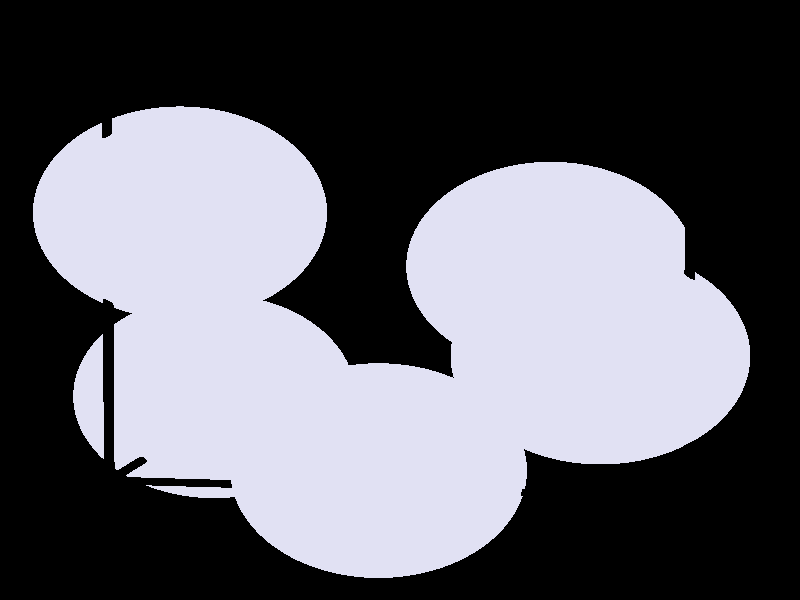 #include "colors.inc"
#include "finish.inc"

global_settings {assumed_gamma 1 max_trace_level 6}
background {color White transmit 1.0}
camera {perspective
  right -7.30*x up 7.57*y
  direction 50.00*z
  location <0,0,50.00> look_at <0,0,0>}


light_source {<  2.00,   3.00,  40.00> color White
  area_light <0.70, 0, 0>, <0, 0.70, 0>, 3, 3
  adaptive 1 jitter}
// no fog
#declare simple = finish {phong 0.7}
#declare pale = finish {ambient 0.5 diffuse 0.85 roughness 0.001 specular 0.200 }
#declare intermediate = finish {ambient 0.3 diffuse 0.6 specular 0.1 roughness 0.04}
#declare vmd = finish {ambient 0.0 diffuse 0.65 phong 0.1 phong_size 40.0 specular 0.5 }
#declare jmol = finish {ambient 0.2 diffuse 0.6 specular 1 roughness 0.001 metallic}
#declare ase2 = finish {ambient 0.05 brilliance 3 diffuse 0.6 metallic specular 0.7 roughness 0.04 reflection 0.15}
#declare ase3 = finish {ambient 0.15 brilliance 2 diffuse 0.6 metallic specular 1.0 roughness 0.001 reflection 0.0}
#declare glass = finish {ambient 0.05 diffuse 0.3 specular 1.0 roughness 0.001}
#declare glass2 = finish {ambient 0.01 diffuse 0.3 specular 1.0 reflection 0.25 roughness 0.001}
#declare Rcell = 0.050;
#declare Rbond = 0.100;

#macro atom(LOC, R, COL, TRANS, FIN)
  sphere{LOC, R texture{pigment{color COL transmit TRANS} finish{FIN}}}
#end
#macro constrain(LOC, R, COL, TRANS FIN)
union{torus{R, Rcell rotate 45*z texture{pigment{color COL transmit TRANS} finish{FIN}}}
     torus{R, Rcell rotate -45*z texture{pigment{color COL transmit TRANS} finish{FIN}}}
     translate LOC}
#end

cylinder {< -2.75,  -2.36,  -1.84>, < -1.95,  -1.68,  -6.03>, Rcell pigment {Black}}
cylinder {< -2.73,   2.93,  -0.99>, < -1.93,   3.60,  -5.18>, Rcell pigment {Black}}
cylinder {<  2.67,   2.76,   0.01>, <  3.47,   3.43,  -4.18>, Rcell pigment {Black}}
cylinder {<  2.66,  -2.53,  -0.84>, <  3.46,  -1.86,  -5.03>, Rcell pigment {Black}}
cylinder {< -2.75,  -2.36,  -1.84>, < -2.73,   2.93,  -0.99>, Rcell pigment {Black}}
cylinder {< -1.95,  -1.68,  -6.03>, < -1.93,   3.60,  -5.18>, Rcell pigment {Black}}
cylinder {<  3.46,  -1.86,  -5.03>, <  3.47,   3.43,  -4.18>, Rcell pigment {Black}}
cylinder {<  2.66,  -2.53,  -0.84>, <  2.67,   2.76,   0.01>, Rcell pigment {Black}}
cylinder {< -2.75,  -2.36,  -1.84>, <  2.66,  -2.53,  -0.84>, Rcell pigment {Black}}
cylinder {< -1.95,  -1.68,  -6.03>, <  3.46,  -1.86,  -5.03>, Rcell pigment {Black}}
cylinder {< -1.93,   3.60,  -5.18>, <  3.47,   3.43,  -4.18>, Rcell pigment {Black}}
cylinder {< -2.73,   2.93,  -0.99>, <  2.67,   2.76,   0.01>, Rcell pigment {Black}}
atom(< -2.08,   1.14,  -1.84>, 1.39, rgb <0.75, 0.75, 0.90>, 0.0, ase2) // #0
atom(<  1.86,  -0.72,  -0.88>, 1.39, rgb <0.75, 0.75, 0.90>, 0.0, ase2) // #1
atom(<  1.45,   0.45,  -2.79>, 1.39, rgb <0.75, 0.75, 0.90>, 0.0, ase2) // #2
atom(< -0.20,  -2.21,  -1.37>, 1.39, rgb <0.75, 0.75, 0.90>, 0.0, ase2) // #3
atom(< -1.83,  -1.31,  -4.03>, 1.39, rgb <0.75, 0.75, 0.90>, 0.0, ase2) // #4

// no constraints

